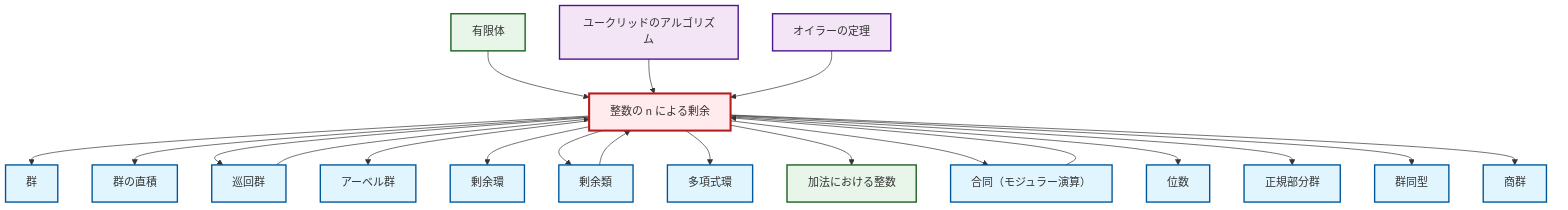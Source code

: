 graph TD
    classDef definition fill:#e1f5fe,stroke:#01579b,stroke-width:2px
    classDef theorem fill:#f3e5f5,stroke:#4a148c,stroke-width:2px
    classDef axiom fill:#fff3e0,stroke:#e65100,stroke-width:2px
    classDef example fill:#e8f5e9,stroke:#1b5e20,stroke-width:2px
    classDef current fill:#ffebee,stroke:#b71c1c,stroke-width:3px
    def-quotient-ring["剰余環"]:::definition
    thm-euclidean-algorithm["ユークリッドのアルゴリズム"]:::theorem
    ex-quotient-integers-mod-n["整数の n による剰余"]:::example
    ex-integers-addition["加法における整数"]:::example
    def-coset["剰余類"]:::definition
    def-direct-product["群の直積"]:::definition
    thm-euler["オイラーの定理"]:::theorem
    ex-finite-field["有限体"]:::example
    def-quotient-group["商群"]:::definition
    def-cyclic-group["巡回群"]:::definition
    def-congruence["合同（モジュラー演算）"]:::definition
    def-normal-subgroup["正規部分群"]:::definition
    def-abelian-group["アーベル群"]:::definition
    def-order["位数"]:::definition
    def-polynomial-ring["多項式環"]:::definition
    def-isomorphism["群同型"]:::definition
    def-group["群"]:::definition
    ex-quotient-integers-mod-n --> def-group
    ex-quotient-integers-mod-n --> def-direct-product
    ex-quotient-integers-mod-n --> def-cyclic-group
    ex-finite-field --> ex-quotient-integers-mod-n
    ex-quotient-integers-mod-n --> def-abelian-group
    def-cyclic-group --> ex-quotient-integers-mod-n
    ex-quotient-integers-mod-n --> def-quotient-ring
    ex-quotient-integers-mod-n --> def-coset
    ex-quotient-integers-mod-n --> def-polynomial-ring
    ex-quotient-integers-mod-n --> ex-integers-addition
    ex-quotient-integers-mod-n --> def-congruence
    thm-euclidean-algorithm --> ex-quotient-integers-mod-n
    ex-quotient-integers-mod-n --> def-order
    thm-euler --> ex-quotient-integers-mod-n
    def-coset --> ex-quotient-integers-mod-n
    ex-quotient-integers-mod-n --> def-normal-subgroup
    ex-quotient-integers-mod-n --> def-isomorphism
    ex-quotient-integers-mod-n --> def-quotient-group
    def-congruence --> ex-quotient-integers-mod-n
    class ex-quotient-integers-mod-n current